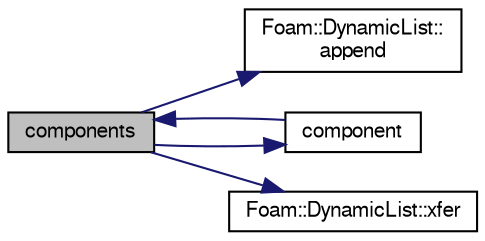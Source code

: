 digraph "components"
{
  bgcolor="transparent";
  edge [fontname="FreeSans",fontsize="10",labelfontname="FreeSans",labelfontsize="10"];
  node [fontname="FreeSans",fontsize="10",shape=record];
  rankdir="LR";
  Node4554 [label="components",height=0.2,width=0.4,color="black", fillcolor="grey75", style="filled", fontcolor="black"];
  Node4554 -> Node4555 [color="midnightblue",fontsize="10",style="solid",fontname="FreeSans"];
  Node4555 [label="Foam::DynamicList::\lappend",height=0.2,width=0.4,color="black",URL="$a25890.html#a7b67b42af715604376ad63a681dee6d8",tooltip="Append an element at the end of the list. "];
  Node4554 -> Node4556 [color="midnightblue",fontsize="10",style="solid",fontname="FreeSans"];
  Node4556 [label="component",height=0.2,width=0.4,color="black",URL="$a28234.html#ad9bcd5652877fd9b988adf3745c1b198",tooltip="Return a single component of the path. "];
  Node4556 -> Node4554 [color="midnightblue",fontsize="10",style="solid",fontname="FreeSans"];
  Node4554 -> Node4557 [color="midnightblue",fontsize="10",style="solid",fontname="FreeSans"];
  Node4557 [label="Foam::DynamicList::xfer",height=0.2,width=0.4,color="black",URL="$a25890.html#a48f43ee271fb2edb0fb241b72af0e59c",tooltip="Transfer contents to the Xfer container as a plain List. "];
}
